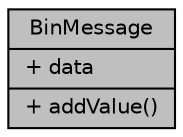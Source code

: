 digraph "BinMessage"
{
  edge [fontname="Helvetica",fontsize="10",labelfontname="Helvetica",labelfontsize="10"];
  node [fontname="Helvetica",fontsize="10",shape=record];
  Node1 [label="{BinMessage\n|+ data\l|+ addValue()\l}",height=0.2,width=0.4,color="black", fillcolor="grey75", style="filled", fontcolor="black"];
}
